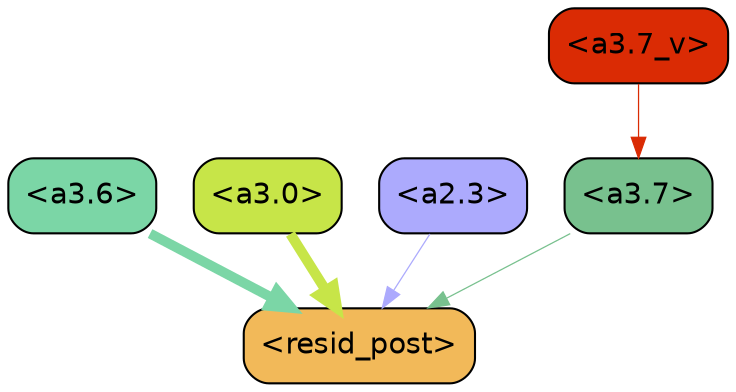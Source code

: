 strict digraph "" {
	graph [bgcolor=transparent,
		layout=dot,
		overlap=false,
		splines=true
	];
	"<a3.7>"	[color=black,
		fillcolor="#78c18e",
		fontname=Helvetica,
		shape=box,
		style="filled, rounded"];
	"<resid_post>"	[color=black,
		fillcolor="#f2b959",
		fontname=Helvetica,
		shape=box,
		style="filled, rounded"];
	"<a3.7>" -> "<resid_post>"	[color="#78c18e",
		penwidth=0.6];
	"<a3.6>"	[color=black,
		fillcolor="#7bd6a6",
		fontname=Helvetica,
		shape=box,
		style="filled, rounded"];
	"<a3.6>" -> "<resid_post>"	[color="#7bd6a6",
		penwidth=4.753257989883423];
	"<a3.0>"	[color=black,
		fillcolor="#c7e548",
		fontname=Helvetica,
		shape=box,
		style="filled, rounded"];
	"<a3.0>" -> "<resid_post>"	[color="#c7e548",
		penwidth=4.90053927898407];
	"<a2.3>"	[color=black,
		fillcolor="#acaafd",
		fontname=Helvetica,
		shape=box,
		style="filled, rounded"];
	"<a2.3>" -> "<resid_post>"	[color="#acaafd",
		penwidth=0.6];
	"<a3.7_v>"	[color=black,
		fillcolor="#da2b04",
		fontname=Helvetica,
		shape=box,
		style="filled, rounded"];
	"<a3.7_v>" -> "<a3.7>"	[color="#da2b04",
		penwidth=0.6];
}
